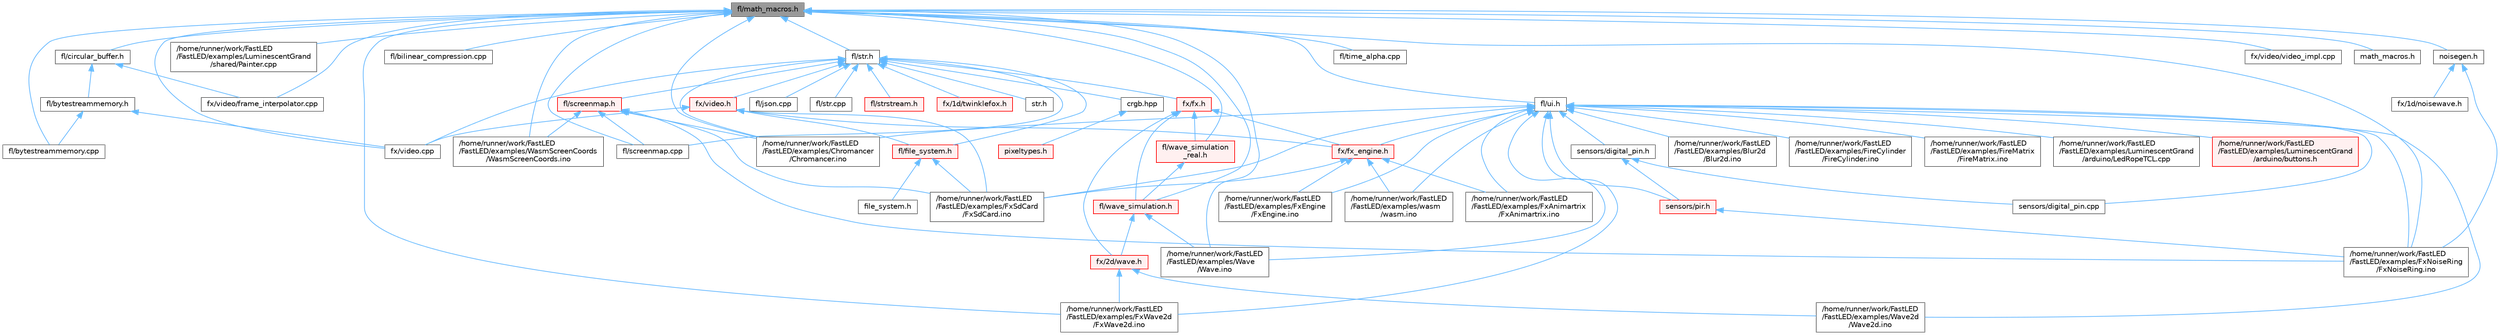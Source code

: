 digraph "fl/math_macros.h"
{
 // INTERACTIVE_SVG=YES
 // LATEX_PDF_SIZE
  bgcolor="transparent";
  edge [fontname=Helvetica,fontsize=10,labelfontname=Helvetica,labelfontsize=10];
  node [fontname=Helvetica,fontsize=10,shape=box,height=0.2,width=0.4];
  Node1 [id="Node000001",label="fl/math_macros.h",height=0.2,width=0.4,color="gray40", fillcolor="grey60", style="filled", fontcolor="black",tooltip=" "];
  Node1 -> Node2 [id="edge1_Node000001_Node000002",dir="back",color="steelblue1",style="solid",tooltip=" "];
  Node2 [id="Node000002",label="/home/runner/work/FastLED\l/FastLED/examples/Chromancer\l/Chromancer.ino",height=0.2,width=0.4,color="grey40", fillcolor="white", style="filled",URL="$d1/ddb/_chromancer_8ino.html",tooltip=" "];
  Node1 -> Node3 [id="edge2_Node000001_Node000003",dir="back",color="steelblue1",style="solid",tooltip=" "];
  Node3 [id="Node000003",label="/home/runner/work/FastLED\l/FastLED/examples/FxNoiseRing\l/FxNoiseRing.ino",height=0.2,width=0.4,color="grey40", fillcolor="white", style="filled",URL="$d3/dac/_fx_noise_ring_8ino.html",tooltip=" "];
  Node1 -> Node4 [id="edge3_Node000001_Node000004",dir="back",color="steelblue1",style="solid",tooltip=" "];
  Node4 [id="Node000004",label="/home/runner/work/FastLED\l/FastLED/examples/FxWave2d\l/FxWave2d.ino",height=0.2,width=0.4,color="grey40", fillcolor="white", style="filled",URL="$dd/d10/_fx_wave2d_8ino.html",tooltip=" "];
  Node1 -> Node5 [id="edge4_Node000001_Node000005",dir="back",color="steelblue1",style="solid",tooltip=" "];
  Node5 [id="Node000005",label="/home/runner/work/FastLED\l/FastLED/examples/LuminescentGrand\l/shared/Painter.cpp",height=0.2,width=0.4,color="grey40", fillcolor="white", style="filled",URL="$db/d33/_painter_8cpp.html",tooltip=" "];
  Node1 -> Node6 [id="edge5_Node000001_Node000006",dir="back",color="steelblue1",style="solid",tooltip=" "];
  Node6 [id="Node000006",label="/home/runner/work/FastLED\l/FastLED/examples/WasmScreenCoords\l/WasmScreenCoords.ino",height=0.2,width=0.4,color="grey40", fillcolor="white", style="filled",URL="$dc/d4d/_wasm_screen_coords_8ino.html",tooltip="Simple test for screen coordinates in the web compiled version of FastLED."];
  Node1 -> Node7 [id="edge6_Node000001_Node000007",dir="back",color="steelblue1",style="solid",tooltip=" "];
  Node7 [id="Node000007",label="/home/runner/work/FastLED\l/FastLED/examples/Wave\l/Wave.ino",height=0.2,width=0.4,color="grey40", fillcolor="white", style="filled",URL="$d1/d16/_wave_8ino.html",tooltip=" "];
  Node1 -> Node8 [id="edge7_Node000001_Node000008",dir="back",color="steelblue1",style="solid",tooltip=" "];
  Node8 [id="Node000008",label="fl/bilinear_compression.cpp",height=0.2,width=0.4,color="grey40", fillcolor="white", style="filled",URL="$d0/d4b/bilinear__compression_8cpp.html",tooltip=" "];
  Node1 -> Node9 [id="edge8_Node000001_Node000009",dir="back",color="steelblue1",style="solid",tooltip=" "];
  Node9 [id="Node000009",label="fl/bytestreammemory.cpp",height=0.2,width=0.4,color="grey40", fillcolor="white", style="filled",URL="$de/d95/bytestreammemory_8cpp.html",tooltip=" "];
  Node1 -> Node10 [id="edge9_Node000001_Node000010",dir="back",color="steelblue1",style="solid",tooltip=" "];
  Node10 [id="Node000010",label="fl/circular_buffer.h",height=0.2,width=0.4,color="grey40", fillcolor="white", style="filled",URL="$d9/d43/circular__buffer_8h.html",tooltip=" "];
  Node10 -> Node11 [id="edge10_Node000010_Node000011",dir="back",color="steelblue1",style="solid",tooltip=" "];
  Node11 [id="Node000011",label="fl/bytestreammemory.h",height=0.2,width=0.4,color="grey40", fillcolor="white", style="filled",URL="$d1/d24/bytestreammemory_8h.html",tooltip=" "];
  Node11 -> Node9 [id="edge11_Node000011_Node000009",dir="back",color="steelblue1",style="solid",tooltip=" "];
  Node11 -> Node12 [id="edge12_Node000011_Node000012",dir="back",color="steelblue1",style="solid",tooltip=" "];
  Node12 [id="Node000012",label="fx/video.cpp",height=0.2,width=0.4,color="grey40", fillcolor="white", style="filled",URL="$d0/d05/video_8cpp.html",tooltip=" "];
  Node10 -> Node13 [id="edge13_Node000010_Node000013",dir="back",color="steelblue1",style="solid",tooltip=" "];
  Node13 [id="Node000013",label="fx/video/frame_interpolator.cpp",height=0.2,width=0.4,color="grey40", fillcolor="white", style="filled",URL="$d5/da4/frame__interpolator_8cpp.html",tooltip=" "];
  Node1 -> Node14 [id="edge14_Node000001_Node000014",dir="back",color="steelblue1",style="solid",tooltip=" "];
  Node14 [id="Node000014",label="fl/screenmap.cpp",height=0.2,width=0.4,color="grey40", fillcolor="white", style="filled",URL="$d9/d6f/screenmap_8cpp.html",tooltip=" "];
  Node1 -> Node15 [id="edge15_Node000001_Node000015",dir="back",color="steelblue1",style="solid",tooltip=" "];
  Node15 [id="Node000015",label="fl/str.h",height=0.2,width=0.4,color="grey40", fillcolor="white", style="filled",URL="$dc/d0e/fl_2str_8h.html",tooltip=" "];
  Node15 -> Node2 [id="edge16_Node000015_Node000002",dir="back",color="steelblue1",style="solid",tooltip=" "];
  Node15 -> Node16 [id="edge17_Node000015_Node000016",dir="back",color="steelblue1",style="solid",tooltip=" "];
  Node16 [id="Node000016",label="crgb.hpp",height=0.2,width=0.4,color="grey40", fillcolor="white", style="filled",URL="$d0/d4b/crgb_8hpp.html",tooltip="Defines utility functions for the red, green, and blue (RGB) pixel struct."];
  Node16 -> Node17 [id="edge18_Node000016_Node000017",dir="back",color="steelblue1",style="solid",tooltip=" "];
  Node17 [id="Node000017",label="pixeltypes.h",height=0.2,width=0.4,color="red", fillcolor="#FFF0F0", style="filled",URL="$d2/dba/pixeltypes_8h.html",tooltip="Includes defintions for RGB and HSV pixels."];
  Node15 -> Node132 [id="edge19_Node000015_Node000132",dir="back",color="steelblue1",style="solid",tooltip=" "];
  Node132 [id="Node000132",label="fl/file_system.h",height=0.2,width=0.4,color="red", fillcolor="#FFF0F0", style="filled",URL="$d9/d28/fl_2file__system_8h.html",tooltip=" "];
  Node132 -> Node48 [id="edge20_Node000132_Node000048",dir="back",color="steelblue1",style="solid",tooltip=" "];
  Node48 [id="Node000048",label="/home/runner/work/FastLED\l/FastLED/examples/FxSdCard\l/FxSdCard.ino",height=0.2,width=0.4,color="grey40", fillcolor="white", style="filled",URL="$d7/d35/_fx_sd_card_8ino.html",tooltip=" "];
  Node132 -> Node133 [id="edge21_Node000132_Node000133",dir="back",color="steelblue1",style="solid",tooltip=" "];
  Node133 [id="Node000133",label="file_system.h",height=0.2,width=0.4,color="grey40", fillcolor="white", style="filled",URL="$d6/d8d/file__system_8h.html",tooltip=" "];
  Node15 -> Node140 [id="edge22_Node000015_Node000140",dir="back",color="steelblue1",style="solid",tooltip=" "];
  Node140 [id="Node000140",label="fl/json.cpp",height=0.2,width=0.4,color="grey40", fillcolor="white", style="filled",URL="$dd/d55/json_8cpp.html",tooltip=" "];
  Node15 -> Node14 [id="edge23_Node000015_Node000014",dir="back",color="steelblue1",style="solid",tooltip=" "];
  Node15 -> Node141 [id="edge24_Node000015_Node000141",dir="back",color="steelblue1",style="solid",tooltip=" "];
  Node141 [id="Node000141",label="fl/screenmap.h",height=0.2,width=0.4,color="red", fillcolor="#FFF0F0", style="filled",URL="$d7/d0d/fl_2screenmap_8h.html",tooltip=" "];
  Node141 -> Node2 [id="edge25_Node000141_Node000002",dir="back",color="steelblue1",style="solid",tooltip=" "];
  Node141 -> Node3 [id="edge26_Node000141_Node000003",dir="back",color="steelblue1",style="solid",tooltip=" "];
  Node141 -> Node48 [id="edge27_Node000141_Node000048",dir="back",color="steelblue1",style="solid",tooltip=" "];
  Node141 -> Node6 [id="edge28_Node000141_Node000006",dir="back",color="steelblue1",style="solid",tooltip=" "];
  Node141 -> Node14 [id="edge29_Node000141_Node000014",dir="back",color="steelblue1",style="solid",tooltip=" "];
  Node15 -> Node148 [id="edge30_Node000015_Node000148",dir="back",color="steelblue1",style="solid",tooltip=" "];
  Node148 [id="Node000148",label="fl/str.cpp",height=0.2,width=0.4,color="grey40", fillcolor="white", style="filled",URL="$d1/d1f/str_8cpp.html",tooltip=" "];
  Node15 -> Node149 [id="edge31_Node000015_Node000149",dir="back",color="steelblue1",style="solid",tooltip=" "];
  Node149 [id="Node000149",label="fl/strstream.h",height=0.2,width=0.4,color="red", fillcolor="#FFF0F0", style="filled",URL="$d8/d00/strstream_8h.html",tooltip=" "];
  Node15 -> Node110 [id="edge32_Node000015_Node000110",dir="back",color="steelblue1",style="solid",tooltip=" "];
  Node110 [id="Node000110",label="fx/1d/twinklefox.h",height=0.2,width=0.4,color="red", fillcolor="#FFF0F0", style="filled",URL="$d1/df6/twinklefox_8h.html",tooltip=" "];
  Node15 -> Node171 [id="edge33_Node000015_Node000171",dir="back",color="steelblue1",style="solid",tooltip=" "];
  Node171 [id="Node000171",label="fx/fx.h",height=0.2,width=0.4,color="red", fillcolor="#FFF0F0", style="filled",URL="$d2/d0c/fx_8h.html",tooltip=" "];
  Node171 -> Node161 [id="edge34_Node000171_Node000161",dir="back",color="steelblue1",style="solid",tooltip=" "];
  Node161 [id="Node000161",label="fl/wave_simulation.h",height=0.2,width=0.4,color="red", fillcolor="#FFF0F0", style="filled",URL="$dc/d36/wave__simulation_8h.html",tooltip=" "];
  Node161 -> Node7 [id="edge35_Node000161_Node000007",dir="back",color="steelblue1",style="solid",tooltip=" "];
  Node161 -> Node91 [id="edge36_Node000161_Node000091",dir="back",color="steelblue1",style="solid",tooltip=" "];
  Node91 [id="Node000091",label="fx/2d/wave.h",height=0.2,width=0.4,color="red", fillcolor="#FFF0F0", style="filled",URL="$dc/d61/wave_8h.html",tooltip=" "];
  Node91 -> Node4 [id="edge37_Node000091_Node000004",dir="back",color="steelblue1",style="solid",tooltip=" "];
  Node91 -> Node76 [id="edge38_Node000091_Node000076",dir="back",color="steelblue1",style="solid",tooltip=" "];
  Node76 [id="Node000076",label="/home/runner/work/FastLED\l/FastLED/examples/Wave2d\l/Wave2d.ino",height=0.2,width=0.4,color="grey40", fillcolor="white", style="filled",URL="$dd/d44/_wave2d_8ino.html",tooltip=" "];
  Node171 -> Node163 [id="edge39_Node000171_Node000163",dir="back",color="steelblue1",style="solid",tooltip=" "];
  Node163 [id="Node000163",label="fl/wave_simulation\l_real.h",height=0.2,width=0.4,color="red", fillcolor="#FFF0F0", style="filled",URL="$dd/d8e/wave__simulation__real_8h.html",tooltip=" "];
  Node163 -> Node161 [id="edge40_Node000163_Node000161",dir="back",color="steelblue1",style="solid",tooltip=" "];
  Node171 -> Node91 [id="edge41_Node000171_Node000091",dir="back",color="steelblue1",style="solid",tooltip=" "];
  Node171 -> Node154 [id="edge42_Node000171_Node000154",dir="back",color="steelblue1",style="solid",tooltip=" "];
  Node154 [id="Node000154",label="fx/fx_engine.h",height=0.2,width=0.4,color="red", fillcolor="#FFF0F0", style="filled",URL="$d9/d3c/fx__engine_8h.html",tooltip=" "];
  Node154 -> Node41 [id="edge43_Node000154_Node000041",dir="back",color="steelblue1",style="solid",tooltip=" "];
  Node41 [id="Node000041",label="/home/runner/work/FastLED\l/FastLED/examples/FxAnimartrix\l/FxAnimartrix.ino",height=0.2,width=0.4,color="grey40", fillcolor="white", style="filled",URL="$dd/d96/_fx_animartrix_8ino.html",tooltip=" "];
  Node154 -> Node44 [id="edge44_Node000154_Node000044",dir="back",color="steelblue1",style="solid",tooltip=" "];
  Node44 [id="Node000044",label="/home/runner/work/FastLED\l/FastLED/examples/FxEngine\l/FxEngine.ino",height=0.2,width=0.4,color="grey40", fillcolor="white", style="filled",URL="$d6/d35/_fx_engine_8ino.html",tooltip="Demonstrates how to use the FxEngine to switch between different effects on a 2D LED matrix."];
  Node154 -> Node48 [id="edge45_Node000154_Node000048",dir="back",color="steelblue1",style="solid",tooltip=" "];
  Node154 -> Node78 [id="edge46_Node000154_Node000078",dir="back",color="steelblue1",style="solid",tooltip=" "];
  Node78 [id="Node000078",label="/home/runner/work/FastLED\l/FastLED/examples/wasm\l/wasm.ino",height=0.2,width=0.4,color="grey40", fillcolor="white", style="filled",URL="$d7/dd3/wasm_8ino.html",tooltip="Demonstrates an advanced ino file with multiple effects and UI elements."];
  Node15 -> Node12 [id="edge47_Node000015_Node000012",dir="back",color="steelblue1",style="solid",tooltip=" "];
  Node15 -> Node173 [id="edge48_Node000015_Node000173",dir="back",color="steelblue1",style="solid",tooltip=" "];
  Node173 [id="Node000173",label="fx/video.h",height=0.2,width=0.4,color="red", fillcolor="#FFF0F0", style="filled",URL="$dd/d78/video_8h.html",tooltip=" "];
  Node173 -> Node48 [id="edge49_Node000173_Node000048",dir="back",color="steelblue1",style="solid",tooltip=" "];
  Node173 -> Node132 [id="edge50_Node000173_Node000132",dir="back",color="steelblue1",style="solid",tooltip=" "];
  Node173 -> Node154 [id="edge51_Node000173_Node000154",dir="back",color="steelblue1",style="solid",tooltip=" "];
  Node173 -> Node12 [id="edge52_Node000173_Node000012",dir="back",color="steelblue1",style="solid",tooltip=" "];
  Node15 -> Node176 [id="edge53_Node000015_Node000176",dir="back",color="steelblue1",style="solid",tooltip=" "];
  Node176 [id="Node000176",label="str.h",height=0.2,width=0.4,color="grey40", fillcolor="white", style="filled",URL="$d1/d93/str_8h.html",tooltip=" "];
  Node1 -> Node160 [id="edge54_Node000001_Node000160",dir="back",color="steelblue1",style="solid",tooltip=" "];
  Node160 [id="Node000160",label="fl/time_alpha.cpp",height=0.2,width=0.4,color="grey40", fillcolor="white", style="filled",URL="$d6/d07/time__alpha_8cpp.html",tooltip=" "];
  Node1 -> Node177 [id="edge55_Node000001_Node000177",dir="back",color="steelblue1",style="solid",tooltip=" "];
  Node177 [id="Node000177",label="fl/ui.h",height=0.2,width=0.4,color="grey40", fillcolor="white", style="filled",URL="$d9/d3b/ui_8h.html",tooltip=" "];
  Node177 -> Node26 [id="edge56_Node000177_Node000026",dir="back",color="steelblue1",style="solid",tooltip=" "];
  Node26 [id="Node000026",label="/home/runner/work/FastLED\l/FastLED/examples/Blur2d\l/Blur2d.ino",height=0.2,width=0.4,color="grey40", fillcolor="white", style="filled",URL="$df/d42/_blur2d_8ino.html",tooltip=" "];
  Node177 -> Node2 [id="edge57_Node000177_Node000002",dir="back",color="steelblue1",style="solid",tooltip=" "];
  Node177 -> Node38 [id="edge58_Node000177_Node000038",dir="back",color="steelblue1",style="solid",tooltip=" "];
  Node38 [id="Node000038",label="/home/runner/work/FastLED\l/FastLED/examples/FireCylinder\l/FireCylinder.ino",height=0.2,width=0.4,color="grey40", fillcolor="white", style="filled",URL="$df/d5c/_fire_cylinder_8ino.html",tooltip=" "];
  Node177 -> Node39 [id="edge59_Node000177_Node000039",dir="back",color="steelblue1",style="solid",tooltip=" "];
  Node39 [id="Node000039",label="/home/runner/work/FastLED\l/FastLED/examples/FireMatrix\l/FireMatrix.ino",height=0.2,width=0.4,color="grey40", fillcolor="white", style="filled",URL="$dc/dfc/_fire_matrix_8ino.html",tooltip=" "];
  Node177 -> Node41 [id="edge60_Node000177_Node000041",dir="back",color="steelblue1",style="solid",tooltip=" "];
  Node177 -> Node44 [id="edge61_Node000177_Node000044",dir="back",color="steelblue1",style="solid",tooltip=" "];
  Node177 -> Node3 [id="edge62_Node000177_Node000003",dir="back",color="steelblue1",style="solid",tooltip=" "];
  Node177 -> Node48 [id="edge63_Node000177_Node000048",dir="back",color="steelblue1",style="solid",tooltip=" "];
  Node177 -> Node4 [id="edge64_Node000177_Node000004",dir="back",color="steelblue1",style="solid",tooltip=" "];
  Node177 -> Node52 [id="edge65_Node000177_Node000052",dir="back",color="steelblue1",style="solid",tooltip=" "];
  Node52 [id="Node000052",label="/home/runner/work/FastLED\l/FastLED/examples/LuminescentGrand\l/arduino/LedRopeTCL.cpp",height=0.2,width=0.4,color="grey40", fillcolor="white", style="filled",URL="$d6/dc9/_led_rope_t_c_l_8cpp.html",tooltip=" "];
  Node177 -> Node157 [id="edge66_Node000177_Node000157",dir="back",color="steelblue1",style="solid",tooltip=" "];
  Node157 [id="Node000157",label="/home/runner/work/FastLED\l/FastLED/examples/LuminescentGrand\l/arduino/buttons.h",height=0.2,width=0.4,color="red", fillcolor="#FFF0F0", style="filled",URL="$de/d05/buttons_8h.html",tooltip=" "];
  Node177 -> Node7 [id="edge67_Node000177_Node000007",dir="back",color="steelblue1",style="solid",tooltip=" "];
  Node177 -> Node76 [id="edge68_Node000177_Node000076",dir="back",color="steelblue1",style="solid",tooltip=" "];
  Node177 -> Node78 [id="edge69_Node000177_Node000078",dir="back",color="steelblue1",style="solid",tooltip=" "];
  Node177 -> Node154 [id="edge70_Node000177_Node000154",dir="back",color="steelblue1",style="solid",tooltip=" "];
  Node177 -> Node99 [id="edge71_Node000177_Node000099",dir="back",color="steelblue1",style="solid",tooltip=" "];
  Node99 [id="Node000099",label="sensors/digital_pin.cpp",height=0.2,width=0.4,color="grey40", fillcolor="white", style="filled",URL="$de/d2b/digital__pin_8cpp.html",tooltip=" "];
  Node177 -> Node178 [id="edge72_Node000177_Node000178",dir="back",color="steelblue1",style="solid",tooltip=" "];
  Node178 [id="Node000178",label="sensors/digital_pin.h",height=0.2,width=0.4,color="grey40", fillcolor="white", style="filled",URL="$dd/d83/digital__pin_8h.html",tooltip=" "];
  Node178 -> Node99 [id="edge73_Node000178_Node000099",dir="back",color="steelblue1",style="solid",tooltip=" "];
  Node178 -> Node179 [id="edge74_Node000178_Node000179",dir="back",color="steelblue1",style="solid",tooltip=" "];
  Node179 [id="Node000179",label="sensors/pir.h",height=0.2,width=0.4,color="red", fillcolor="#FFF0F0", style="filled",URL="$d9/dd3/pir_8h.html",tooltip=" "];
  Node179 -> Node3 [id="edge75_Node000179_Node000003",dir="back",color="steelblue1",style="solid",tooltip=" "];
  Node177 -> Node179 [id="edge76_Node000177_Node000179",dir="back",color="steelblue1",style="solid",tooltip=" "];
  Node1 -> Node161 [id="edge77_Node000001_Node000161",dir="back",color="steelblue1",style="solid",tooltip=" "];
  Node1 -> Node163 [id="edge78_Node000001_Node000163",dir="back",color="steelblue1",style="solid",tooltip=" "];
  Node1 -> Node12 [id="edge79_Node000001_Node000012",dir="back",color="steelblue1",style="solid",tooltip=" "];
  Node1 -> Node13 [id="edge80_Node000001_Node000013",dir="back",color="steelblue1",style="solid",tooltip=" "];
  Node1 -> Node138 [id="edge81_Node000001_Node000138",dir="back",color="steelblue1",style="solid",tooltip=" "];
  Node138 [id="Node000138",label="fx/video/video_impl.cpp",height=0.2,width=0.4,color="grey40", fillcolor="white", style="filled",URL="$d0/d7f/video__impl_8cpp.html",tooltip=" "];
  Node1 -> Node180 [id="edge82_Node000001_Node000180",dir="back",color="steelblue1",style="solid",tooltip=" "];
  Node180 [id="Node000180",label="math_macros.h",height=0.2,width=0.4,color="grey40", fillcolor="white", style="filled",URL="$d8/db8/math__macros_8h.html",tooltip=" "];
  Node1 -> Node181 [id="edge83_Node000001_Node000181",dir="back",color="steelblue1",style="solid",tooltip=" "];
  Node181 [id="Node000181",label="noisegen.h",height=0.2,width=0.4,color="grey40", fillcolor="white", style="filled",URL="$d8/d10/noisegen_8h.html",tooltip="Noise generation classes."];
  Node181 -> Node3 [id="edge84_Node000181_Node000003",dir="back",color="steelblue1",style="solid",tooltip=" "];
  Node181 -> Node107 [id="edge85_Node000181_Node000107",dir="back",color="steelblue1",style="solid",tooltip=" "];
  Node107 [id="Node000107",label="fx/1d/noisewave.h",height=0.2,width=0.4,color="grey40", fillcolor="white", style="filled",URL="$d9/d2c/noisewave_8h.html",tooltip=" "];
}
